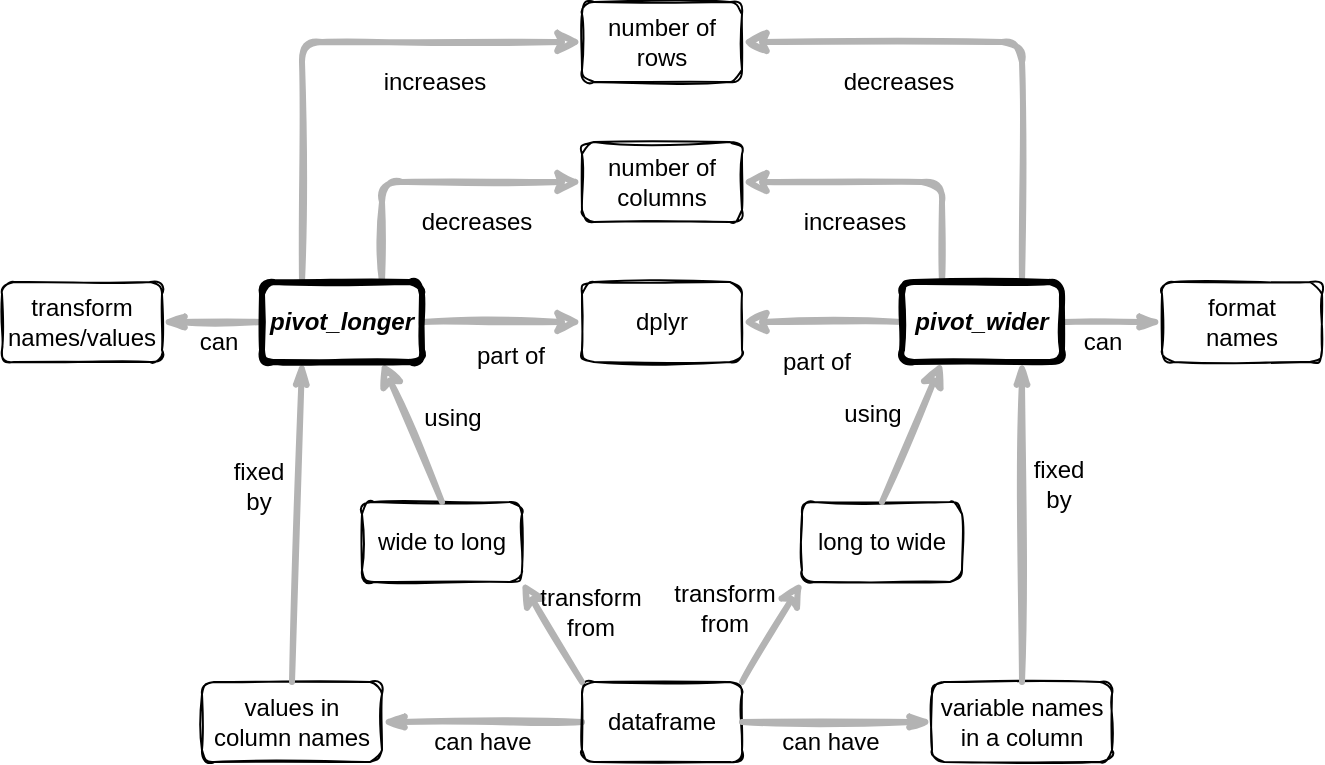 <mxfile version="13.6.2" type="device"><diagram name="Page-1" id="42789a77-a242-8287-6e28-9cd8cfd52e62"><mxGraphModel dx="946" dy="680" grid="1" gridSize="10" guides="1" tooltips="1" connect="1" arrows="1" fold="1" page="1" pageScale="1" pageWidth="1100" pageHeight="850" background="#ffffff" math="0" shadow="0"><root><mxCell id="0"/><mxCell id="1" parent="0"/><mxCell id="Q8fEgzgGfGvltEnc6YPg-3" value="can have" style="edgeStyle=none;rounded=1;html=1;labelBackgroundColor=none;startArrow=none;startFill=0;startSize=5;endArrow=classicThin;endFill=1;endSize=5;jettySize=auto;orthogonalLoop=1;strokeColor=#B3B3B3;strokeWidth=3;fontFamily=Helvetica;fontSize=12;verticalAlign=middle;entryX=1;entryY=0.5;entryDx=0;entryDy=0;exitX=0;exitY=0.5;exitDx=0;exitDy=0;sketch=1;" parent="1" source="Q8fEgzgGfGvltEnc6YPg-15" target="wNLI2_Lj2f9HIEGIZAwy-1" edge="1"><mxGeometry y="10" relative="1" as="geometry"><mxPoint x="70" y="490" as="sourcePoint"/><mxPoint x="280" y="460" as="targetPoint"/><mxPoint as="offset"/></mxGeometry></mxCell><mxCell id="Q8fEgzgGfGvltEnc6YPg-15" value="dataframe" style="rounded=1;whiteSpace=wrap;html=1;fontSize=12;fontFamily=Helvetica;fillColor=none;sketch=1;labelBackgroundColor=none;" parent="1" vertex="1"><mxGeometry x="330" y="380" width="80" height="40" as="geometry"/></mxCell><mxCell id="Q8fEgzgGfGvltEnc6YPg-26" value="dplyr" style="rounded=1;whiteSpace=wrap;html=1;fontSize=12;fontFamily=Helvetica;fillColor=none;sketch=1;labelBackgroundColor=none;" parent="1" vertex="1"><mxGeometry x="330.0" y="180" width="80" height="40" as="geometry"/></mxCell><mxCell id="Q8fEgzgGfGvltEnc6YPg-27" value="part of" style="endArrow=classic;html=1;strokeWidth=3;entryX=0;entryY=0.5;entryDx=0;entryDy=0;strokeColor=#B3B3B3;exitX=1;exitY=0.5;exitDx=0;exitDy=0;verticalAlign=middle;fontSize=12;labelBackgroundColor=none;fontFamily=Helvetica;sketch=1;" parent="1" source="wNLI2_Lj2f9HIEGIZAwy-5" target="Q8fEgzgGfGvltEnc6YPg-26" edge="1"><mxGeometry x="0.103" y="-17" width="50" height="50" relative="1" as="geometry"><mxPoint x="640" y="108" as="sourcePoint"/><mxPoint x="572.96" y="285" as="targetPoint"/><Array as="points"/><mxPoint as="offset"/></mxGeometry></mxCell><mxCell id="wNLI2_Lj2f9HIEGIZAwy-1" value="values in&lt;br&gt;column names" style="rounded=1;whiteSpace=wrap;html=1;fontSize=12;fontFamily=Helvetica;fillColor=none;sketch=1;labelBackgroundColor=none;" parent="1" vertex="1"><mxGeometry x="140" y="380" width="90" height="40" as="geometry"/></mxCell><mxCell id="wNLI2_Lj2f9HIEGIZAwy-2" value="variable names&lt;br&gt;in a column" style="rounded=1;whiteSpace=wrap;html=1;fontSize=12;fontFamily=Helvetica;fillColor=none;sketch=1;labelBackgroundColor=none;" parent="1" vertex="1"><mxGeometry x="505" y="380" width="90" height="40" as="geometry"/></mxCell><mxCell id="wNLI2_Lj2f9HIEGIZAwy-3" value="wide to long" style="rounded=1;whiteSpace=wrap;html=1;fontSize=12;fontFamily=Helvetica;fillColor=none;sketch=1;labelBackgroundColor=none;" parent="1" vertex="1"><mxGeometry x="220" y="290" width="80" height="40" as="geometry"/></mxCell><mxCell id="wNLI2_Lj2f9HIEGIZAwy-4" value="long to wide" style="rounded=1;whiteSpace=wrap;html=1;fontSize=12;fontFamily=Helvetica;fillColor=none;sketch=1;labelBackgroundColor=none;" parent="1" vertex="1"><mxGeometry x="440" y="290" width="80" height="40" as="geometry"/></mxCell><mxCell id="wNLI2_Lj2f9HIEGIZAwy-7" value="part of" style="endArrow=classic;html=1;strokeWidth=3;entryX=1;entryY=0.5;entryDx=0;entryDy=0;strokeColor=#B3B3B3;exitX=0;exitY=0.5;exitDx=0;exitDy=0;verticalAlign=middle;fontSize=12;labelBackgroundColor=none;fontFamily=Helvetica;sketch=1;" parent="1" source="wNLI2_Lj2f9HIEGIZAwy-6" target="Q8fEgzgGfGvltEnc6YPg-26" edge="1"><mxGeometry x="0.091" y="20" width="50" height="50" relative="1" as="geometry"><mxPoint x="250" y="210" as="sourcePoint"/><mxPoint x="340" y="210" as="targetPoint"/><Array as="points"/><mxPoint as="offset"/></mxGeometry></mxCell><mxCell id="wNLI2_Lj2f9HIEGIZAwy-8" value="number of columns" style="rounded=1;whiteSpace=wrap;html=1;fontSize=12;fontFamily=Helvetica;fillColor=none;sketch=1;labelBackgroundColor=none;" parent="1" vertex="1"><mxGeometry x="330" y="110" width="80" height="40" as="geometry"/></mxCell><mxCell id="wNLI2_Lj2f9HIEGIZAwy-9" value="number of rows" style="rounded=1;whiteSpace=wrap;html=1;fontSize=12;fontFamily=Helvetica;fillColor=none;sketch=1;labelBackgroundColor=none;" parent="1" vertex="1"><mxGeometry x="330" y="40" width="80" height="40" as="geometry"/></mxCell><mxCell id="wNLI2_Lj2f9HIEGIZAwy-10" value="transform&lt;br&gt;names/values" style="rounded=1;whiteSpace=wrap;html=1;fontSize=12;fontFamily=Helvetica;fillColor=none;sketch=1;labelBackgroundColor=none;" parent="1" vertex="1"><mxGeometry x="40" y="180" width="80" height="40" as="geometry"/></mxCell><mxCell id="wNLI2_Lj2f9HIEGIZAwy-11" value="increases" style="endArrow=classic;html=1;strokeWidth=3;entryX=0;entryY=0.5;entryDx=0;entryDy=0;strokeColor=#B3B3B3;exitX=0.25;exitY=0;exitDx=0;exitDy=0;verticalAlign=middle;fontSize=12;labelBackgroundColor=none;fontFamily=Helvetica;sketch=1;" parent="1" source="wNLI2_Lj2f9HIEGIZAwy-5" target="wNLI2_Lj2f9HIEGIZAwy-9" edge="1"><mxGeometry x="0.429" y="-20" width="50" height="50" relative="1" as="geometry"><mxPoint x="250" y="210" as="sourcePoint"/><mxPoint x="340" y="210" as="targetPoint"/><Array as="points"><mxPoint x="190" y="60"/></Array><mxPoint as="offset"/></mxGeometry></mxCell><mxCell id="wNLI2_Lj2f9HIEGIZAwy-12" value="decreases" style="endArrow=classic;html=1;strokeWidth=3;entryX=0;entryY=0.5;entryDx=0;entryDy=0;strokeColor=#B3B3B3;exitX=0.75;exitY=0;exitDx=0;exitDy=0;verticalAlign=middle;fontSize=12;labelBackgroundColor=none;fontFamily=Helvetica;sketch=1;" parent="1" source="wNLI2_Lj2f9HIEGIZAwy-5" target="wNLI2_Lj2f9HIEGIZAwy-8" edge="1"><mxGeometry x="0.294" y="-20" width="50" height="50" relative="1" as="geometry"><mxPoint x="190" y="190" as="sourcePoint"/><mxPoint x="340" y="60" as="targetPoint"/><Array as="points"><mxPoint x="230" y="130"/></Array><mxPoint as="offset"/></mxGeometry></mxCell><mxCell id="wNLI2_Lj2f9HIEGIZAwy-13" value="increases" style="endArrow=classic;html=1;strokeWidth=3;entryX=1;entryY=0.5;entryDx=0;entryDy=0;strokeColor=#B3B3B3;exitX=0.25;exitY=0;exitDx=0;exitDy=0;verticalAlign=middle;fontSize=12;labelBackgroundColor=none;fontFamily=Helvetica;sketch=1;" parent="1" source="wNLI2_Lj2f9HIEGIZAwy-6" target="wNLI2_Lj2f9HIEGIZAwy-8" edge="1"><mxGeometry x="0.263" y="20" width="50" height="50" relative="1" as="geometry"><mxPoint x="230" y="190" as="sourcePoint"/><mxPoint x="340" y="130" as="targetPoint"/><Array as="points"><mxPoint x="510" y="130"/></Array><mxPoint as="offset"/></mxGeometry></mxCell><mxCell id="wNLI2_Lj2f9HIEGIZAwy-14" value="decreases" style="endArrow=classic;html=1;strokeWidth=3;entryX=1;entryY=0.5;entryDx=0;entryDy=0;strokeColor=#B3B3B3;exitX=0.75;exitY=0;exitDx=0;exitDy=0;verticalAlign=middle;fontSize=12;labelBackgroundColor=none;fontFamily=Helvetica;sketch=1;" parent="1" source="wNLI2_Lj2f9HIEGIZAwy-6" target="wNLI2_Lj2f9HIEGIZAwy-9" edge="1"><mxGeometry x="0.4" y="20" width="50" height="50" relative="1" as="geometry"><mxPoint x="190" y="190" as="sourcePoint"/><mxPoint x="340" y="60" as="targetPoint"/><Array as="points"><mxPoint x="550" y="60"/></Array><mxPoint as="offset"/></mxGeometry></mxCell><mxCell id="wNLI2_Lj2f9HIEGIZAwy-15" value="format&lt;br&gt;names" style="rounded=1;whiteSpace=wrap;html=1;fontSize=12;fontFamily=Helvetica;fillColor=none;sketch=1;labelBackgroundColor=none;" parent="1" vertex="1"><mxGeometry x="620" y="180" width="80" height="40" as="geometry"/></mxCell><mxCell id="wNLI2_Lj2f9HIEGIZAwy-16" value="can have" style="edgeStyle=none;rounded=1;html=1;labelBackgroundColor=none;startArrow=none;startFill=0;startSize=5;endArrow=classicThin;endFill=1;endSize=5;jettySize=auto;orthogonalLoop=1;strokeColor=#B3B3B3;strokeWidth=3;fontFamily=Helvetica;fontSize=12;verticalAlign=middle;entryX=0;entryY=0.5;entryDx=0;entryDy=0;exitX=1;exitY=0.5;exitDx=0;exitDy=0;sketch=1;" parent="1" source="Q8fEgzgGfGvltEnc6YPg-15" target="wNLI2_Lj2f9HIEGIZAwy-2" edge="1"><mxGeometry x="-0.077" y="-10" relative="1" as="geometry"><mxPoint x="340" y="410" as="sourcePoint"/><mxPoint x="240" y="410" as="targetPoint"/><mxPoint as="offset"/></mxGeometry></mxCell><mxCell id="wNLI2_Lj2f9HIEGIZAwy-17" value="transform&lt;br&gt;from" style="endArrow=classic;html=1;strokeWidth=3;entryX=1;entryY=1;entryDx=0;entryDy=0;strokeColor=#B3B3B3;exitX=0;exitY=0;exitDx=0;exitDy=0;verticalAlign=middle;fontSize=12;labelBackgroundColor=none;fontFamily=Helvetica;sketch=1;" parent="1" source="Q8fEgzgGfGvltEnc6YPg-15" target="wNLI2_Lj2f9HIEGIZAwy-3" edge="1"><mxGeometry x="-0.046" y="-21" width="50" height="50" relative="1" as="geometry"><mxPoint x="250" y="210" as="sourcePoint"/><mxPoint x="340" y="210" as="targetPoint"/><Array as="points"/><mxPoint as="offset"/></mxGeometry></mxCell><mxCell id="wNLI2_Lj2f9HIEGIZAwy-18" value="transform&lt;br&gt;from" style="endArrow=classic;html=1;strokeWidth=3;entryX=0;entryY=1;entryDx=0;entryDy=0;strokeColor=#B3B3B3;exitX=1;exitY=0;exitDx=0;exitDy=0;verticalAlign=middle;fontSize=12;labelBackgroundColor=none;fontFamily=Helvetica;sketch=1;" parent="1" source="Q8fEgzgGfGvltEnc6YPg-15" target="wNLI2_Lj2f9HIEGIZAwy-4" edge="1"><mxGeometry x="-0.101" y="26" width="50" height="50" relative="1" as="geometry"><mxPoint x="340" y="390" as="sourcePoint"/><mxPoint x="250" y="320" as="targetPoint"/><Array as="points"/><mxPoint y="-1" as="offset"/></mxGeometry></mxCell><mxCell id="wNLI2_Lj2f9HIEGIZAwy-19" value="fixed&lt;br&gt;by" style="edgeStyle=none;rounded=1;html=1;labelBackgroundColor=none;startArrow=none;startFill=0;startSize=5;endArrow=classicThin;endFill=1;endSize=5;jettySize=auto;orthogonalLoop=1;strokeColor=#B3B3B3;strokeWidth=3;fontFamily=Helvetica;fontSize=12;verticalAlign=middle;entryX=0.25;entryY=1;entryDx=0;entryDy=0;exitX=0.5;exitY=0;exitDx=0;exitDy=0;sketch=1;" parent="1" source="wNLI2_Lj2f9HIEGIZAwy-1" target="wNLI2_Lj2f9HIEGIZAwy-5" edge="1"><mxGeometry x="0.211" y="20" relative="1" as="geometry"><mxPoint x="340" y="410" as="sourcePoint"/><mxPoint x="210" y="410" as="targetPoint"/><mxPoint as="offset"/></mxGeometry></mxCell><mxCell id="wNLI2_Lj2f9HIEGIZAwy-20" value="fixed&lt;br&gt;by" style="edgeStyle=none;rounded=1;html=1;labelBackgroundColor=none;startArrow=none;startFill=0;startSize=5;endArrow=classicThin;endFill=1;endSize=5;jettySize=auto;orthogonalLoop=1;strokeColor=#B3B3B3;strokeWidth=3;fontFamily=Helvetica;fontSize=12;verticalAlign=middle;entryX=0.75;entryY=1;entryDx=0;entryDy=0;exitX=0.5;exitY=0;exitDx=0;exitDy=0;sketch=1;" parent="1" source="wNLI2_Lj2f9HIEGIZAwy-2" target="wNLI2_Lj2f9HIEGIZAwy-6" edge="1"><mxGeometry x="0.243" y="-18" relative="1" as="geometry"><mxPoint x="165" y="390" as="sourcePoint"/><mxPoint x="190" y="230" as="targetPoint"/><mxPoint as="offset"/></mxGeometry></mxCell><mxCell id="wNLI2_Lj2f9HIEGIZAwy-21" value="using" style="endArrow=classic;html=1;strokeWidth=3;entryX=0.75;entryY=1;entryDx=0;entryDy=0;strokeColor=#B3B3B3;exitX=0.5;exitY=0;exitDx=0;exitDy=0;verticalAlign=middle;fontSize=12;labelBackgroundColor=none;fontFamily=Helvetica;sketch=1;" parent="1" source="wNLI2_Lj2f9HIEGIZAwy-3" target="wNLI2_Lj2f9HIEGIZAwy-5" edge="1"><mxGeometry x="-0.046" y="-21" width="50" height="50" relative="1" as="geometry"><mxPoint x="340" y="390" as="sourcePoint"/><mxPoint x="300" y="350" as="targetPoint"/><Array as="points"/><mxPoint as="offset"/></mxGeometry></mxCell><mxCell id="wNLI2_Lj2f9HIEGIZAwy-22" value="using" style="endArrow=classic;html=1;strokeWidth=3;entryX=0.25;entryY=1;entryDx=0;entryDy=0;strokeColor=#B3B3B3;exitX=0.5;exitY=0;exitDx=0;exitDy=0;verticalAlign=middle;fontSize=12;labelBackgroundColor=none;fontFamily=Helvetica;sketch=1;" parent="1" source="wNLI2_Lj2f9HIEGIZAwy-4" target="wNLI2_Lj2f9HIEGIZAwy-6" edge="1"><mxGeometry y="22" width="50" height="50" relative="1" as="geometry"><mxPoint x="260" y="310" as="sourcePoint"/><mxPoint x="220" y="230" as="targetPoint"/><Array as="points"/><mxPoint as="offset"/></mxGeometry></mxCell><mxCell id="wNLI2_Lj2f9HIEGIZAwy-23" value="can" style="edgeStyle=none;rounded=1;html=1;labelBackgroundColor=none;startArrow=none;startFill=0;startSize=5;endArrow=classicThin;endFill=1;endSize=5;jettySize=auto;orthogonalLoop=1;strokeColor=#B3B3B3;strokeWidth=3;fontFamily=Helvetica;fontSize=12;verticalAlign=middle;entryX=1;entryY=0.5;entryDx=0;entryDy=0;exitX=0;exitY=0.5;exitDx=0;exitDy=0;sketch=1;" parent="1" source="wNLI2_Lj2f9HIEGIZAwy-5" target="wNLI2_Lj2f9HIEGIZAwy-10" edge="1"><mxGeometry x="-0.091" y="10" relative="1" as="geometry"><mxPoint x="195" y="390" as="sourcePoint"/><mxPoint x="195" y="230" as="targetPoint"/><mxPoint as="offset"/></mxGeometry></mxCell><mxCell id="wNLI2_Lj2f9HIEGIZAwy-24" value="can" style="edgeStyle=none;rounded=1;html=1;labelBackgroundColor=none;startArrow=none;startFill=0;startSize=5;endArrow=classicThin;endFill=1;endSize=5;jettySize=auto;orthogonalLoop=1;strokeColor=#B3B3B3;strokeWidth=3;fontFamily=Helvetica;fontSize=12;verticalAlign=middle;exitX=1;exitY=0.5;exitDx=0;exitDy=0;entryX=0;entryY=0.5;entryDx=0;entryDy=0;sketch=1;" parent="1" source="wNLI2_Lj2f9HIEGIZAwy-6" target="wNLI2_Lj2f9HIEGIZAwy-15" edge="1"><mxGeometry x="-0.2" y="-10" relative="1" as="geometry"><mxPoint x="155" y="210" as="sourcePoint"/><mxPoint x="610" y="290" as="targetPoint"/><mxPoint as="offset"/></mxGeometry></mxCell><mxCell id="wNLI2_Lj2f9HIEGIZAwy-5" value="pivot_longer" style="rounded=1;whiteSpace=wrap;html=1;fontSize=12;fontFamily=Helvetica;fillColor=none;fontStyle=3;strokeWidth=3;sketch=1;labelBackgroundColor=none;" parent="1" vertex="1"><mxGeometry x="170" y="180" width="80" height="40" as="geometry"/></mxCell><mxCell id="wNLI2_Lj2f9HIEGIZAwy-6" value="pivot_wider" style="rounded=1;whiteSpace=wrap;html=1;fontSize=12;fontFamily=Helvetica;fillColor=none;fontStyle=3;strokeWidth=3;sketch=1;labelBackgroundColor=none;" parent="1" vertex="1"><mxGeometry x="490" y="180" width="80" height="40" as="geometry"/></mxCell></root></mxGraphModel></diagram></mxfile>